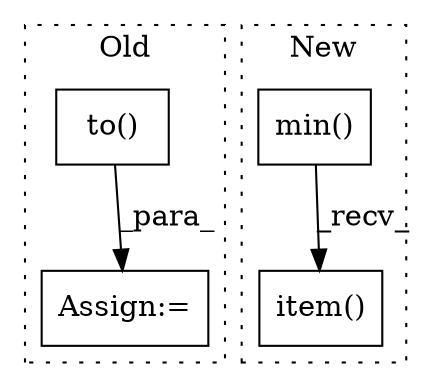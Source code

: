digraph G {
subgraph cluster0 {
1 [label="to()" a="75" s="9847" l="43" shape="box"];
3 [label="Assign:=" a="68" s="9904" l="3" shape="box"];
label = "Old";
style="dotted";
}
subgraph cluster1 {
2 [label="min()" a="75" s="1686,1750" l="10,1" shape="box"];
4 [label="item()" a="75" s="2058" l="14" shape="box"];
label = "New";
style="dotted";
}
1 -> 3 [label="_para_"];
2 -> 4 [label="_recv_"];
}